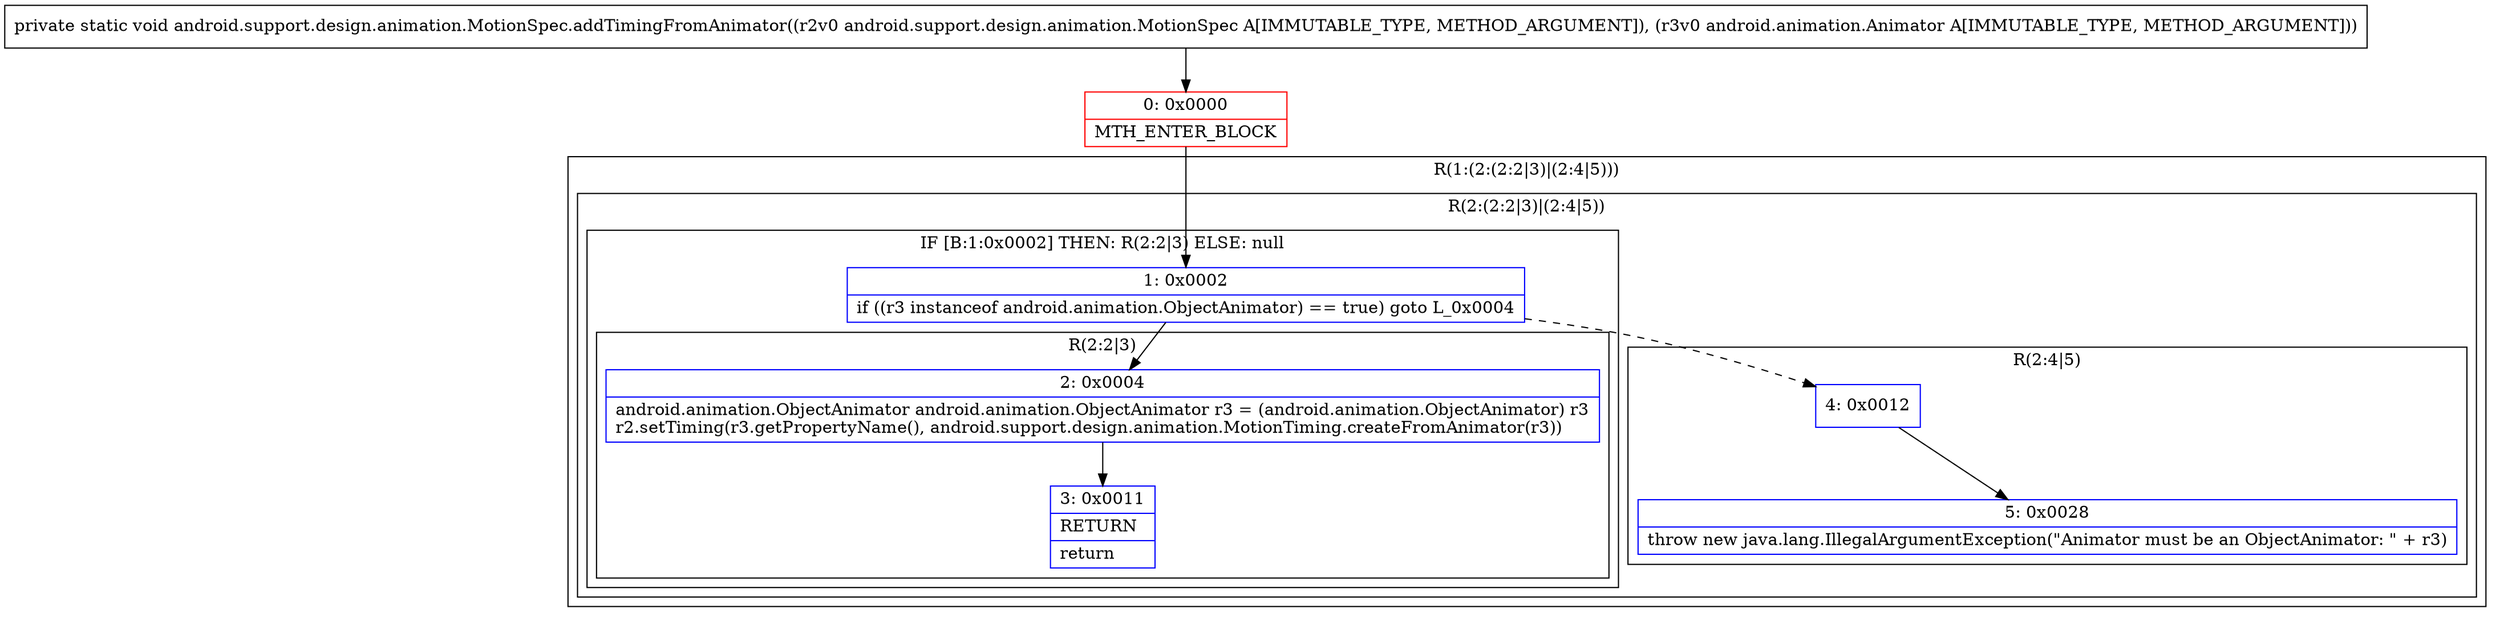 digraph "CFG forandroid.support.design.animation.MotionSpec.addTimingFromAnimator(Landroid\/support\/design\/animation\/MotionSpec;Landroid\/animation\/Animator;)V" {
subgraph cluster_Region_654120015 {
label = "R(1:(2:(2:2|3)|(2:4|5)))";
node [shape=record,color=blue];
subgraph cluster_Region_465112789 {
label = "R(2:(2:2|3)|(2:4|5))";
node [shape=record,color=blue];
subgraph cluster_IfRegion_1891155714 {
label = "IF [B:1:0x0002] THEN: R(2:2|3) ELSE: null";
node [shape=record,color=blue];
Node_1 [shape=record,label="{1\:\ 0x0002|if ((r3 instanceof android.animation.ObjectAnimator) == true) goto L_0x0004\l}"];
subgraph cluster_Region_1284120454 {
label = "R(2:2|3)";
node [shape=record,color=blue];
Node_2 [shape=record,label="{2\:\ 0x0004|android.animation.ObjectAnimator android.animation.ObjectAnimator r3 = (android.animation.ObjectAnimator) r3\lr2.setTiming(r3.getPropertyName(), android.support.design.animation.MotionTiming.createFromAnimator(r3))\l}"];
Node_3 [shape=record,label="{3\:\ 0x0011|RETURN\l|return\l}"];
}
}
subgraph cluster_Region_966793335 {
label = "R(2:4|5)";
node [shape=record,color=blue];
Node_4 [shape=record,label="{4\:\ 0x0012}"];
Node_5 [shape=record,label="{5\:\ 0x0028|throw new java.lang.IllegalArgumentException(\"Animator must be an ObjectAnimator: \" + r3)\l}"];
}
}
}
Node_0 [shape=record,color=red,label="{0\:\ 0x0000|MTH_ENTER_BLOCK\l}"];
MethodNode[shape=record,label="{private static void android.support.design.animation.MotionSpec.addTimingFromAnimator((r2v0 android.support.design.animation.MotionSpec A[IMMUTABLE_TYPE, METHOD_ARGUMENT]), (r3v0 android.animation.Animator A[IMMUTABLE_TYPE, METHOD_ARGUMENT])) }"];
MethodNode -> Node_0;
Node_1 -> Node_2;
Node_1 -> Node_4[style=dashed];
Node_2 -> Node_3;
Node_4 -> Node_5;
Node_0 -> Node_1;
}

